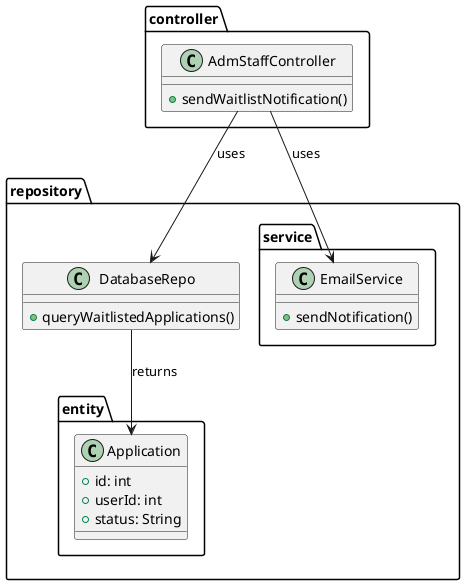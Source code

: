 @startuml
package controller {
    class AdmStaffController {
        +sendWaitlistNotification()
    }
}

package repository {
    class DatabaseRepo {
        +queryWaitlistedApplications()
    }

package service {
    class EmailService {
        +sendNotification()
    }
}

package entity {
    class Application {
        +id: int
        +userId: int
        +status: String
    }
}

AdmStaffController --> DatabaseRepo : uses
AdmStaffController --> EmailService : uses
DatabaseRepo --> Application : returns
@enduml